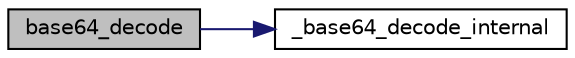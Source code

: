 digraph "base64_decode"
{
 // LATEX_PDF_SIZE
  edge [fontname="Helvetica",fontsize="10",labelfontname="Helvetica",labelfontsize="10"];
  node [fontname="Helvetica",fontsize="10",shape=record];
  rankdir="LR";
  Node8 [label="base64_decode",height=0.2,width=0.4,color="black", fillcolor="grey75", style="filled", fontcolor="black",tooltip="Dangerously relaxed base64 decode a block of memory."];
  Node8 -> Node9 [color="midnightblue",fontsize="10",style="solid",fontname="Helvetica"];
  Node9 [label="_base64_decode_internal",height=0.2,width=0.4,color="black", fillcolor="white", style="filled",URL="$base64__decode_8c.html#ac7220aeb1a2c240f9e2dd66b48f9bdb7",tooltip=" "];
}
